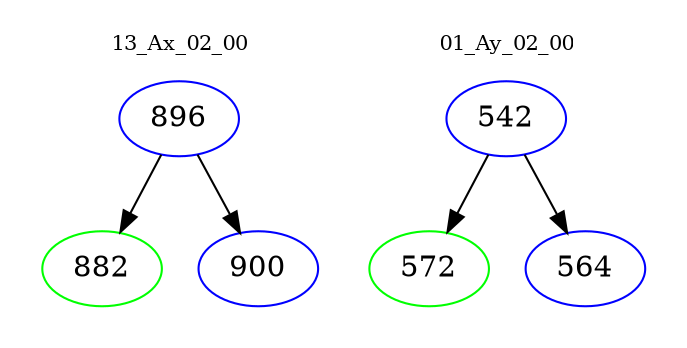 digraph{
subgraph cluster_0 {
color = white
label = "13_Ax_02_00";
fontsize=10;
T0_896 [label="896", color="blue"]
T0_896 -> T0_882 [color="black"]
T0_882 [label="882", color="green"]
T0_896 -> T0_900 [color="black"]
T0_900 [label="900", color="blue"]
}
subgraph cluster_1 {
color = white
label = "01_Ay_02_00";
fontsize=10;
T1_542 [label="542", color="blue"]
T1_542 -> T1_572 [color="black"]
T1_572 [label="572", color="green"]
T1_542 -> T1_564 [color="black"]
T1_564 [label="564", color="blue"]
}
}
